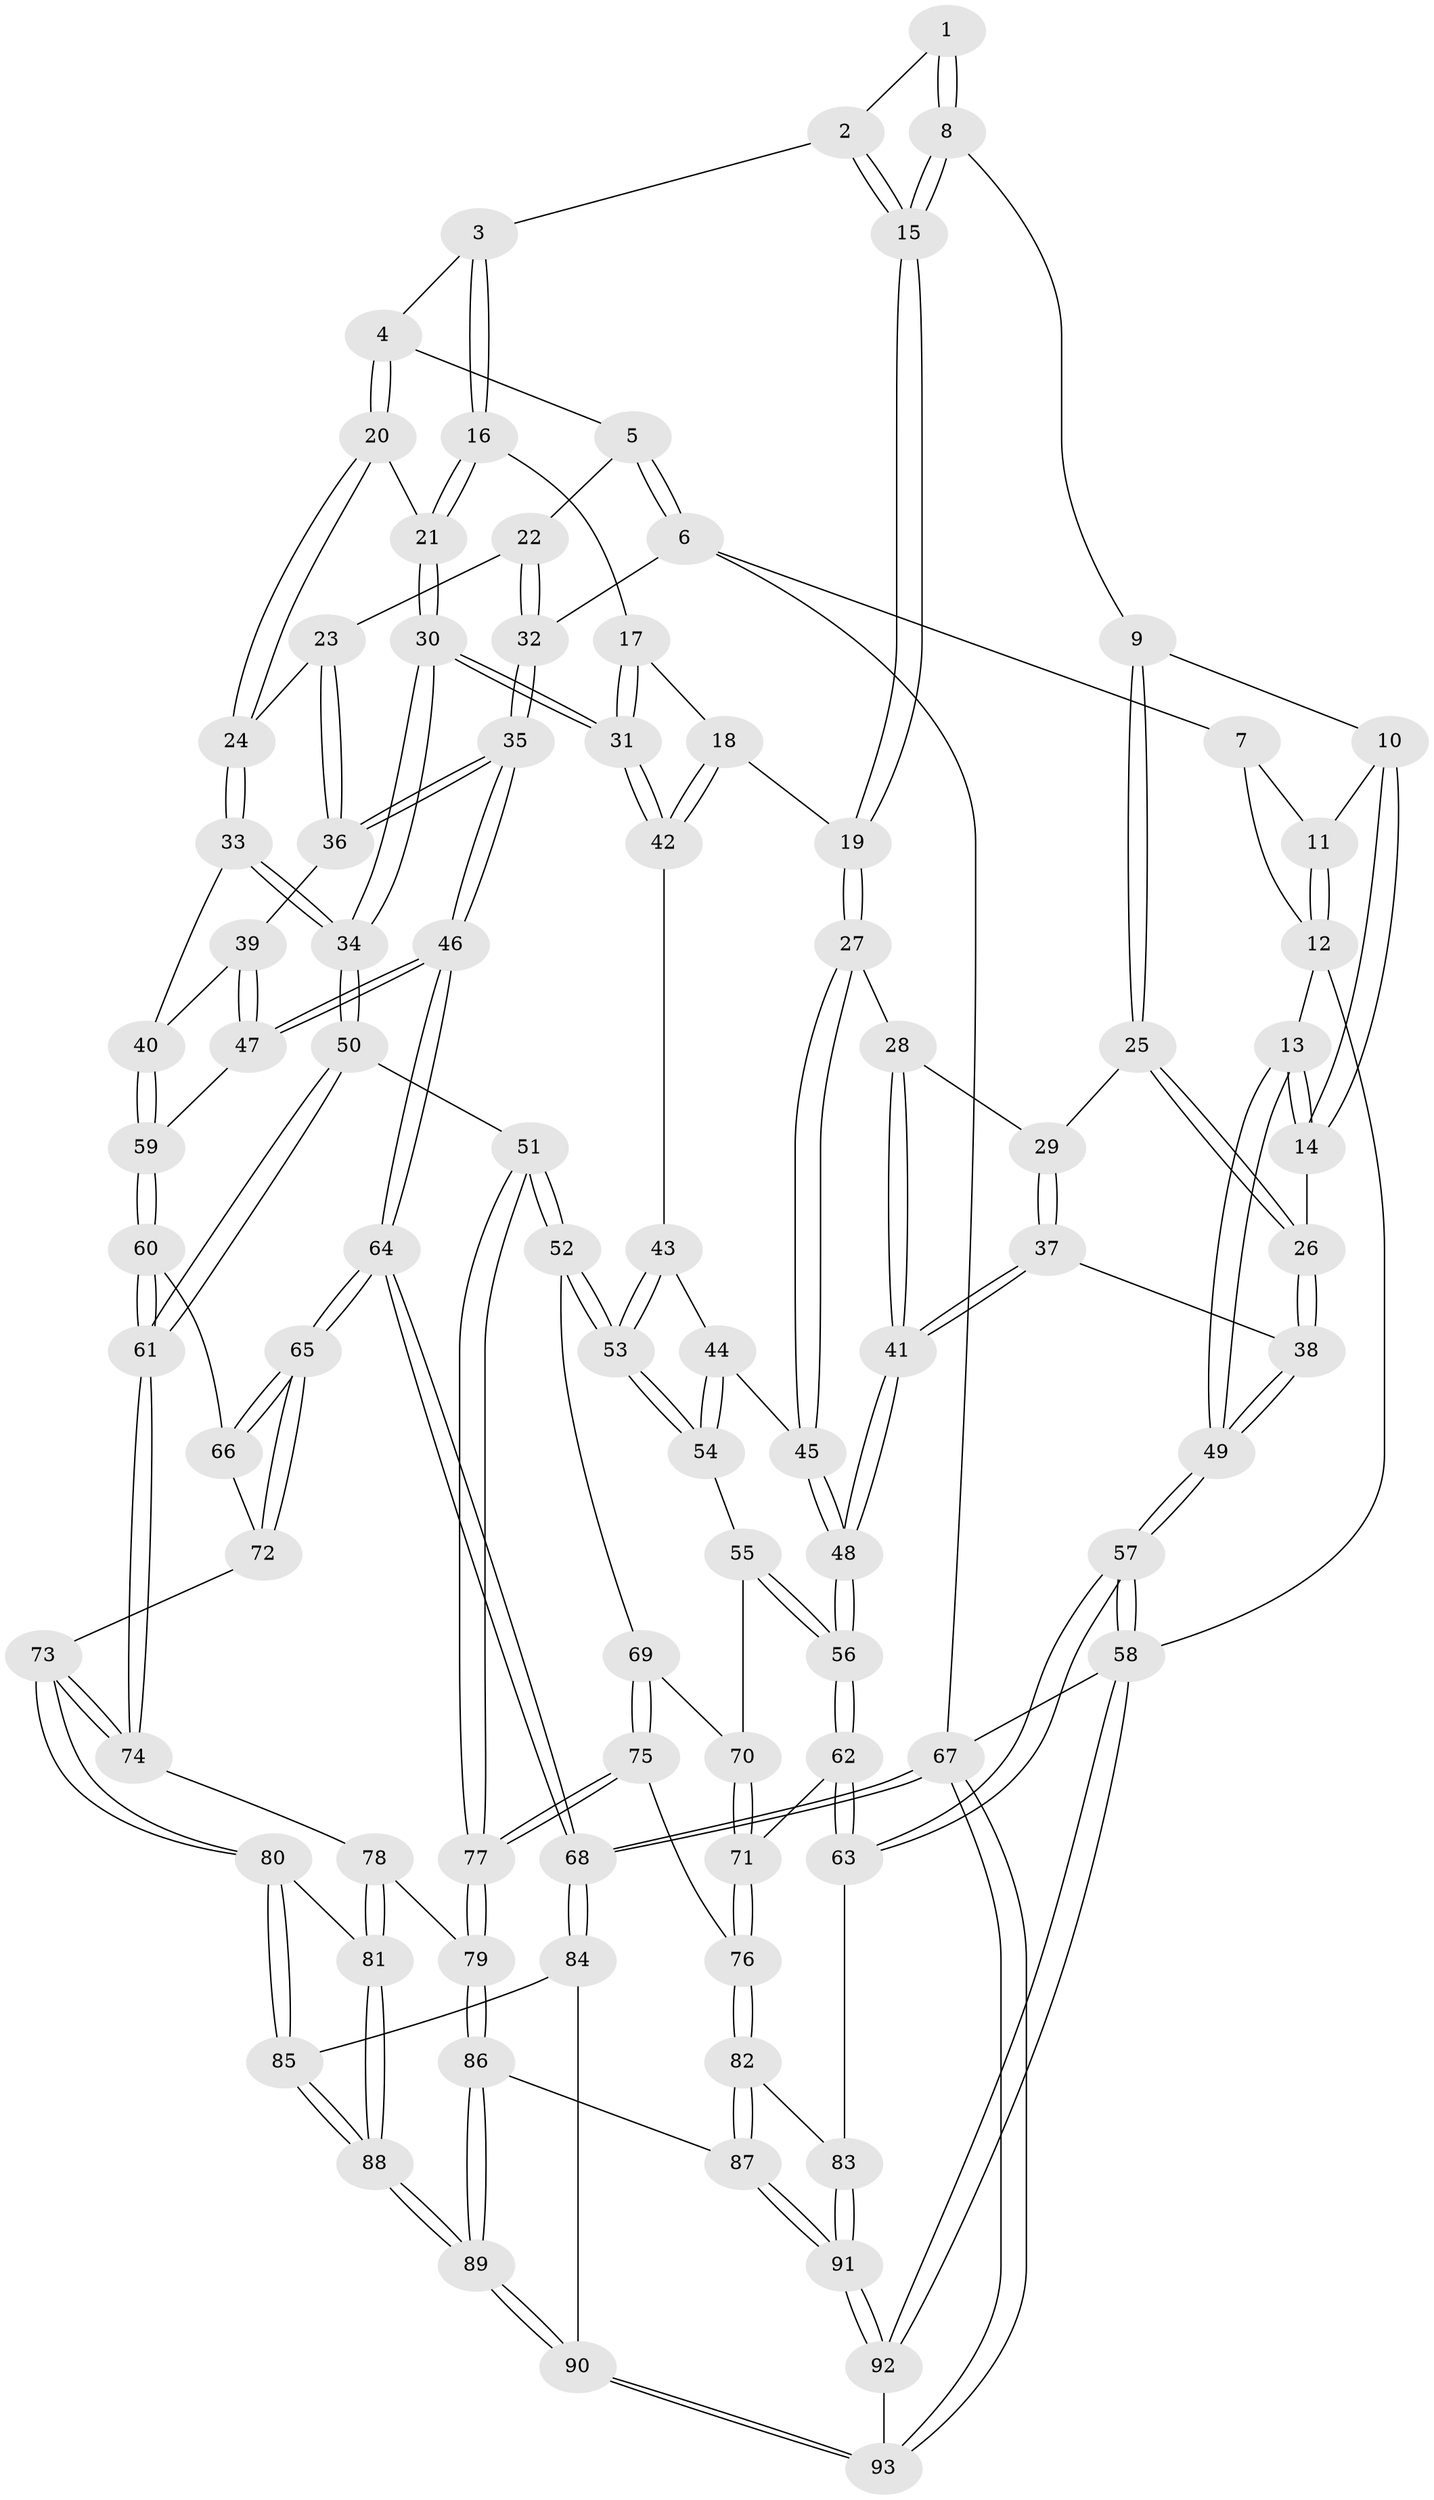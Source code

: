// coarse degree distribution, {3: 0.17857142857142858, 7: 0.10714285714285714, 4: 0.39285714285714285, 5: 0.21428571428571427, 2: 0.10714285714285714}
// Generated by graph-tools (version 1.1) at 2025/21/03/04/25 18:21:13]
// undirected, 93 vertices, 229 edges
graph export_dot {
graph [start="1"]
  node [color=gray90,style=filled];
  1 [pos="+0.4397571780845102+0"];
  2 [pos="+0.5916955852434153+0"];
  3 [pos="+0.7692324752351315+0"];
  4 [pos="+0.9066663979434977+0"];
  5 [pos="+1+0"];
  6 [pos="+1+0"];
  7 [pos="+0.3289555110085219+0"];
  8 [pos="+0.349003850195002+0.18910216728977577"];
  9 [pos="+0.29046990785222243+0.19647992469790326"];
  10 [pos="+0.2320713331869555+0.03402133508784539"];
  11 [pos="+0.23655815230106364+0"];
  12 [pos="+0+0.1548825810173033"];
  13 [pos="+0+0.2406726335231959"];
  14 [pos="+0+0.24547313731508125"];
  15 [pos="+0.49398379022999983+0.244359490627201"];
  16 [pos="+0.7047427028865045+0.24287076958382336"];
  17 [pos="+0.6654745510406783+0.2639919522026855"];
  18 [pos="+0.5501276683795819+0.2832341867790717"];
  19 [pos="+0.4957584684316691+0.24775693280333833"];
  20 [pos="+0.8488496932017622+0.2918601047117711"];
  21 [pos="+0.8165744728360779+0.29419879915687847"];
  22 [pos="+0.9082928132894601+0.2923930274680696"];
  23 [pos="+0.8810836860188587+0.30090642638580173"];
  24 [pos="+0.8700040350732126+0.30083339144044685"];
  25 [pos="+0.22092812792168834+0.258865948009454"];
  26 [pos="+0.11877840660337009+0.273963114535551"];
  27 [pos="+0.3790248845641781+0.38104791884897365"];
  28 [pos="+0.307096826118574+0.3552133933875209"];
  29 [pos="+0.28136785140842935+0.3343347900256355"];
  30 [pos="+0.730672444967+0.4872126410163701"];
  31 [pos="+0.7289591747622219+0.48548764033108505"];
  32 [pos="+1+0.30230321579031144"];
  33 [pos="+0.8657347883483046+0.47782619800467485"];
  34 [pos="+0.7413310219198311+0.5147767064509896"];
  35 [pos="+1+0.40557205247837325"];
  36 [pos="+0.9454831097459033+0.39860849174337026"];
  37 [pos="+0.20523069497863033+0.48040644291200824"];
  38 [pos="+0.20204497601586624+0.4784641258629848"];
  39 [pos="+0.9320906772078524+0.42364012882000535"];
  40 [pos="+0.8752470009914789+0.47991530492213313"];
  41 [pos="+0.2430659347105949+0.5137092983593425"];
  42 [pos="+0.562365798505779+0.39655476461647504"];
  43 [pos="+0.5429223991519228+0.4277652265382587"];
  44 [pos="+0.4370769979424279+0.4707376628361165"];
  45 [pos="+0.38973353315296716+0.4533020810554662"];
  46 [pos="+1+0.4598556447704641"];
  47 [pos="+1+0.4901174464373945"];
  48 [pos="+0.27592291299194266+0.5581927379095991"];
  49 [pos="+0+0.5304591078932591"];
  50 [pos="+0.7350182820369742+0.5369817367556405"];
  51 [pos="+0.6397973065466951+0.5819220788573182"];
  52 [pos="+0.567281962479109+0.5599949439595462"];
  53 [pos="+0.5631168194976406+0.554332881393443"];
  54 [pos="+0.46089080592705517+0.5281682631236947"];
  55 [pos="+0.44759127991870723+0.5611436746328472"];
  56 [pos="+0.2759800537183022+0.5618670858764843"];
  57 [pos="+0+0.8914170003273107"];
  58 [pos="+0+1"];
  59 [pos="+0.9340453423659266+0.5190760502784226"];
  60 [pos="+0.9287517751321948+0.5851619946948172"];
  61 [pos="+0.7946161732602877+0.6401740486964003"];
  62 [pos="+0.2658429445376443+0.6388961335428477"];
  63 [pos="+0.22816880347859322+0.6689127709446002"];
  64 [pos="+1+0.654494580523074"];
  65 [pos="+1+0.6574739149435993"];
  66 [pos="+0.9395358558674212+0.5986792436614679"];
  67 [pos="+1+1"];
  68 [pos="+1+1"];
  69 [pos="+0.5024823769072168+0.6252060338128765"];
  70 [pos="+0.44771051346904217+0.562081545820438"];
  71 [pos="+0.3812988635315634+0.6865708156252932"];
  72 [pos="+0.9346322758715192+0.7162722651853114"];
  73 [pos="+0.9293631564351253+0.7200530743241906"];
  74 [pos="+0.7949066487178769+0.6420806345694448"];
  75 [pos="+0.48638804318650153+0.6699337290419899"];
  76 [pos="+0.4046103569417402+0.7024867663948329"];
  77 [pos="+0.606087798072015+0.7265963897785498"];
  78 [pos="+0.7793445673424375+0.6780423298660461"];
  79 [pos="+0.6062417634684151+0.7269873204431334"];
  80 [pos="+0.9202812831384836+0.7651311695293576"];
  81 [pos="+0.7732412669779918+0.7860313852084986"];
  82 [pos="+0.4050338435971734+0.7043789979275278"];
  83 [pos="+0.35795684732248995+0.850223256671982"];
  84 [pos="+0.9506586296907482+0.8341723292460649"];
  85 [pos="+0.9338539260113825+0.8122228724414192"];
  86 [pos="+0.6130270764415502+0.8433422001482946"];
  87 [pos="+0.5157344171982443+0.8411703638462356"];
  88 [pos="+0.7164755535293866+0.8929006755728097"];
  89 [pos="+0.6936793106228258+0.9220644907988517"];
  90 [pos="+0.7281314195526184+1"];
  91 [pos="+0.34797221268422185+0.9497530293399531"];
  92 [pos="+0.1279614393360635+1"];
  93 [pos="+0.7317733296706744+1"];
  1 -- 2;
  1 -- 8;
  1 -- 8;
  2 -- 3;
  2 -- 15;
  2 -- 15;
  3 -- 4;
  3 -- 16;
  3 -- 16;
  4 -- 5;
  4 -- 20;
  4 -- 20;
  5 -- 6;
  5 -- 6;
  5 -- 22;
  6 -- 7;
  6 -- 32;
  6 -- 67;
  7 -- 11;
  7 -- 12;
  8 -- 9;
  8 -- 15;
  8 -- 15;
  9 -- 10;
  9 -- 25;
  9 -- 25;
  10 -- 11;
  10 -- 14;
  10 -- 14;
  11 -- 12;
  11 -- 12;
  12 -- 13;
  12 -- 58;
  13 -- 14;
  13 -- 14;
  13 -- 49;
  13 -- 49;
  14 -- 26;
  15 -- 19;
  15 -- 19;
  16 -- 17;
  16 -- 21;
  16 -- 21;
  17 -- 18;
  17 -- 31;
  17 -- 31;
  18 -- 19;
  18 -- 42;
  18 -- 42;
  19 -- 27;
  19 -- 27;
  20 -- 21;
  20 -- 24;
  20 -- 24;
  21 -- 30;
  21 -- 30;
  22 -- 23;
  22 -- 32;
  22 -- 32;
  23 -- 24;
  23 -- 36;
  23 -- 36;
  24 -- 33;
  24 -- 33;
  25 -- 26;
  25 -- 26;
  25 -- 29;
  26 -- 38;
  26 -- 38;
  27 -- 28;
  27 -- 45;
  27 -- 45;
  28 -- 29;
  28 -- 41;
  28 -- 41;
  29 -- 37;
  29 -- 37;
  30 -- 31;
  30 -- 31;
  30 -- 34;
  30 -- 34;
  31 -- 42;
  31 -- 42;
  32 -- 35;
  32 -- 35;
  33 -- 34;
  33 -- 34;
  33 -- 40;
  34 -- 50;
  34 -- 50;
  35 -- 36;
  35 -- 36;
  35 -- 46;
  35 -- 46;
  36 -- 39;
  37 -- 38;
  37 -- 41;
  37 -- 41;
  38 -- 49;
  38 -- 49;
  39 -- 40;
  39 -- 47;
  39 -- 47;
  40 -- 59;
  40 -- 59;
  41 -- 48;
  41 -- 48;
  42 -- 43;
  43 -- 44;
  43 -- 53;
  43 -- 53;
  44 -- 45;
  44 -- 54;
  44 -- 54;
  45 -- 48;
  45 -- 48;
  46 -- 47;
  46 -- 47;
  46 -- 64;
  46 -- 64;
  47 -- 59;
  48 -- 56;
  48 -- 56;
  49 -- 57;
  49 -- 57;
  50 -- 51;
  50 -- 61;
  50 -- 61;
  51 -- 52;
  51 -- 52;
  51 -- 77;
  51 -- 77;
  52 -- 53;
  52 -- 53;
  52 -- 69;
  53 -- 54;
  53 -- 54;
  54 -- 55;
  55 -- 56;
  55 -- 56;
  55 -- 70;
  56 -- 62;
  56 -- 62;
  57 -- 58;
  57 -- 58;
  57 -- 63;
  57 -- 63;
  58 -- 92;
  58 -- 92;
  58 -- 67;
  59 -- 60;
  59 -- 60;
  60 -- 61;
  60 -- 61;
  60 -- 66;
  61 -- 74;
  61 -- 74;
  62 -- 63;
  62 -- 63;
  62 -- 71;
  63 -- 83;
  64 -- 65;
  64 -- 65;
  64 -- 68;
  64 -- 68;
  65 -- 66;
  65 -- 66;
  65 -- 72;
  65 -- 72;
  66 -- 72;
  67 -- 68;
  67 -- 68;
  67 -- 93;
  67 -- 93;
  68 -- 84;
  68 -- 84;
  69 -- 70;
  69 -- 75;
  69 -- 75;
  70 -- 71;
  70 -- 71;
  71 -- 76;
  71 -- 76;
  72 -- 73;
  73 -- 74;
  73 -- 74;
  73 -- 80;
  73 -- 80;
  74 -- 78;
  75 -- 76;
  75 -- 77;
  75 -- 77;
  76 -- 82;
  76 -- 82;
  77 -- 79;
  77 -- 79;
  78 -- 79;
  78 -- 81;
  78 -- 81;
  79 -- 86;
  79 -- 86;
  80 -- 81;
  80 -- 85;
  80 -- 85;
  81 -- 88;
  81 -- 88;
  82 -- 83;
  82 -- 87;
  82 -- 87;
  83 -- 91;
  83 -- 91;
  84 -- 85;
  84 -- 90;
  85 -- 88;
  85 -- 88;
  86 -- 87;
  86 -- 89;
  86 -- 89;
  87 -- 91;
  87 -- 91;
  88 -- 89;
  88 -- 89;
  89 -- 90;
  89 -- 90;
  90 -- 93;
  90 -- 93;
  91 -- 92;
  91 -- 92;
  92 -- 93;
}
